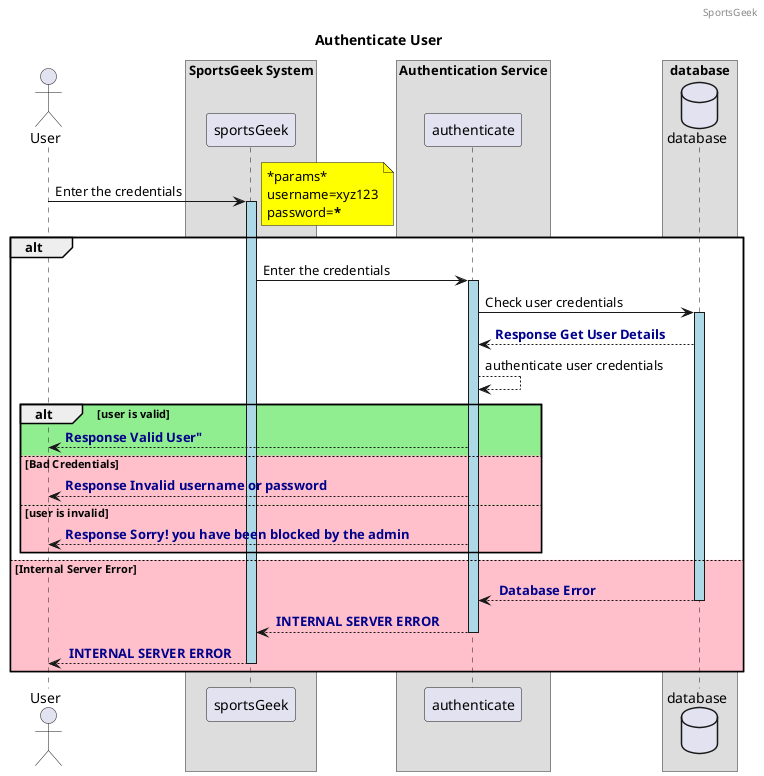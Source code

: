 @startuml
header SportsGeek
title Authenticate User
skinparam ParticipantPadding 10
skinparam BoxPadding 20
actor User
box "SportsGeek System"
 participant sportsGeek
end box
box "Authentication Service"
 participant authenticate
end box
box "database"
    database database
end box

User -> sportsGeek: Enter the credentials
activate sportsGeek #lightblue
note right #yellow
    *params*
    username=xyz123
    password=*****
    end note
alt #white
sportsGeek -> "authenticate" : Enter the credentials
activate authenticate #lightblue
    authenticate -> "database" : Check user credentials
activate "database" #lightblue
        "database" --> authenticate : <font color=darkblue><b>Response Get User Details
authenticate --> "authenticate" : authenticate user credentials
alt #lightgreen user is valid
"authenticate" --> User : <font color=darkblue><b>Response Valid User"
else #pink Bad Credentials
"authenticate" --> User : <font color=darkblue><b>Response Invalid username or password
else #pink user is invalid
"authenticate" --> User : <font color=darkblue><b>Response Sorry! you have been blocked by the admin
end alt
else #pink Internal Server Error
"database" --> "authenticate" : <font color=darkblue><b> Database Error
deactivate "database"
"authenticate" --> "sportsGeek" : <font color=darkblue><b> INTERNAL SERVER ERROR
deactivate "authenticate"
"sportsGeek" --> User : <font color=darkblue><b> INTERNAL SERVER ERROR
deactivate "sportsGeek"
end alt
@enduml